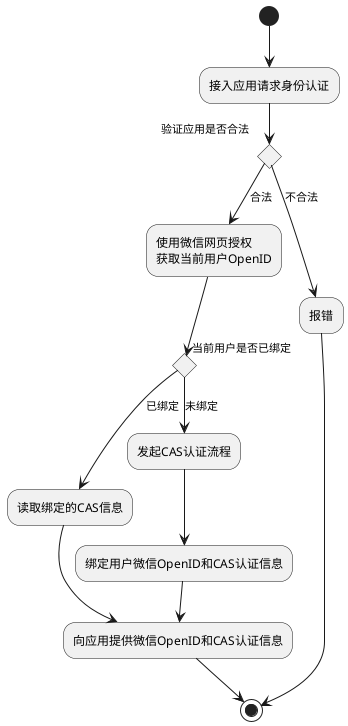 @startuml
(*) --> "接入应用请求身份认证"
if "验证应用是否合法" then
 --> [合法] "使用微信网页授权\n获取当前用户OpenID"
 if "当前用户是否已绑定" then
 --> [已绑定] "读取绑定的CAS信息"
 --> "向应用提供微信OpenID和CAS认证信息"
 else
 --> [未绑定] "发起CAS认证流程"
 --> "绑定用户微信OpenID和CAS认证信息"
 --> "向应用提供微信OpenID和CAS认证信息"
 endif
 --> (*)
else
 --> [不合法] 报错
 --> (*)
endif
 
@enduml